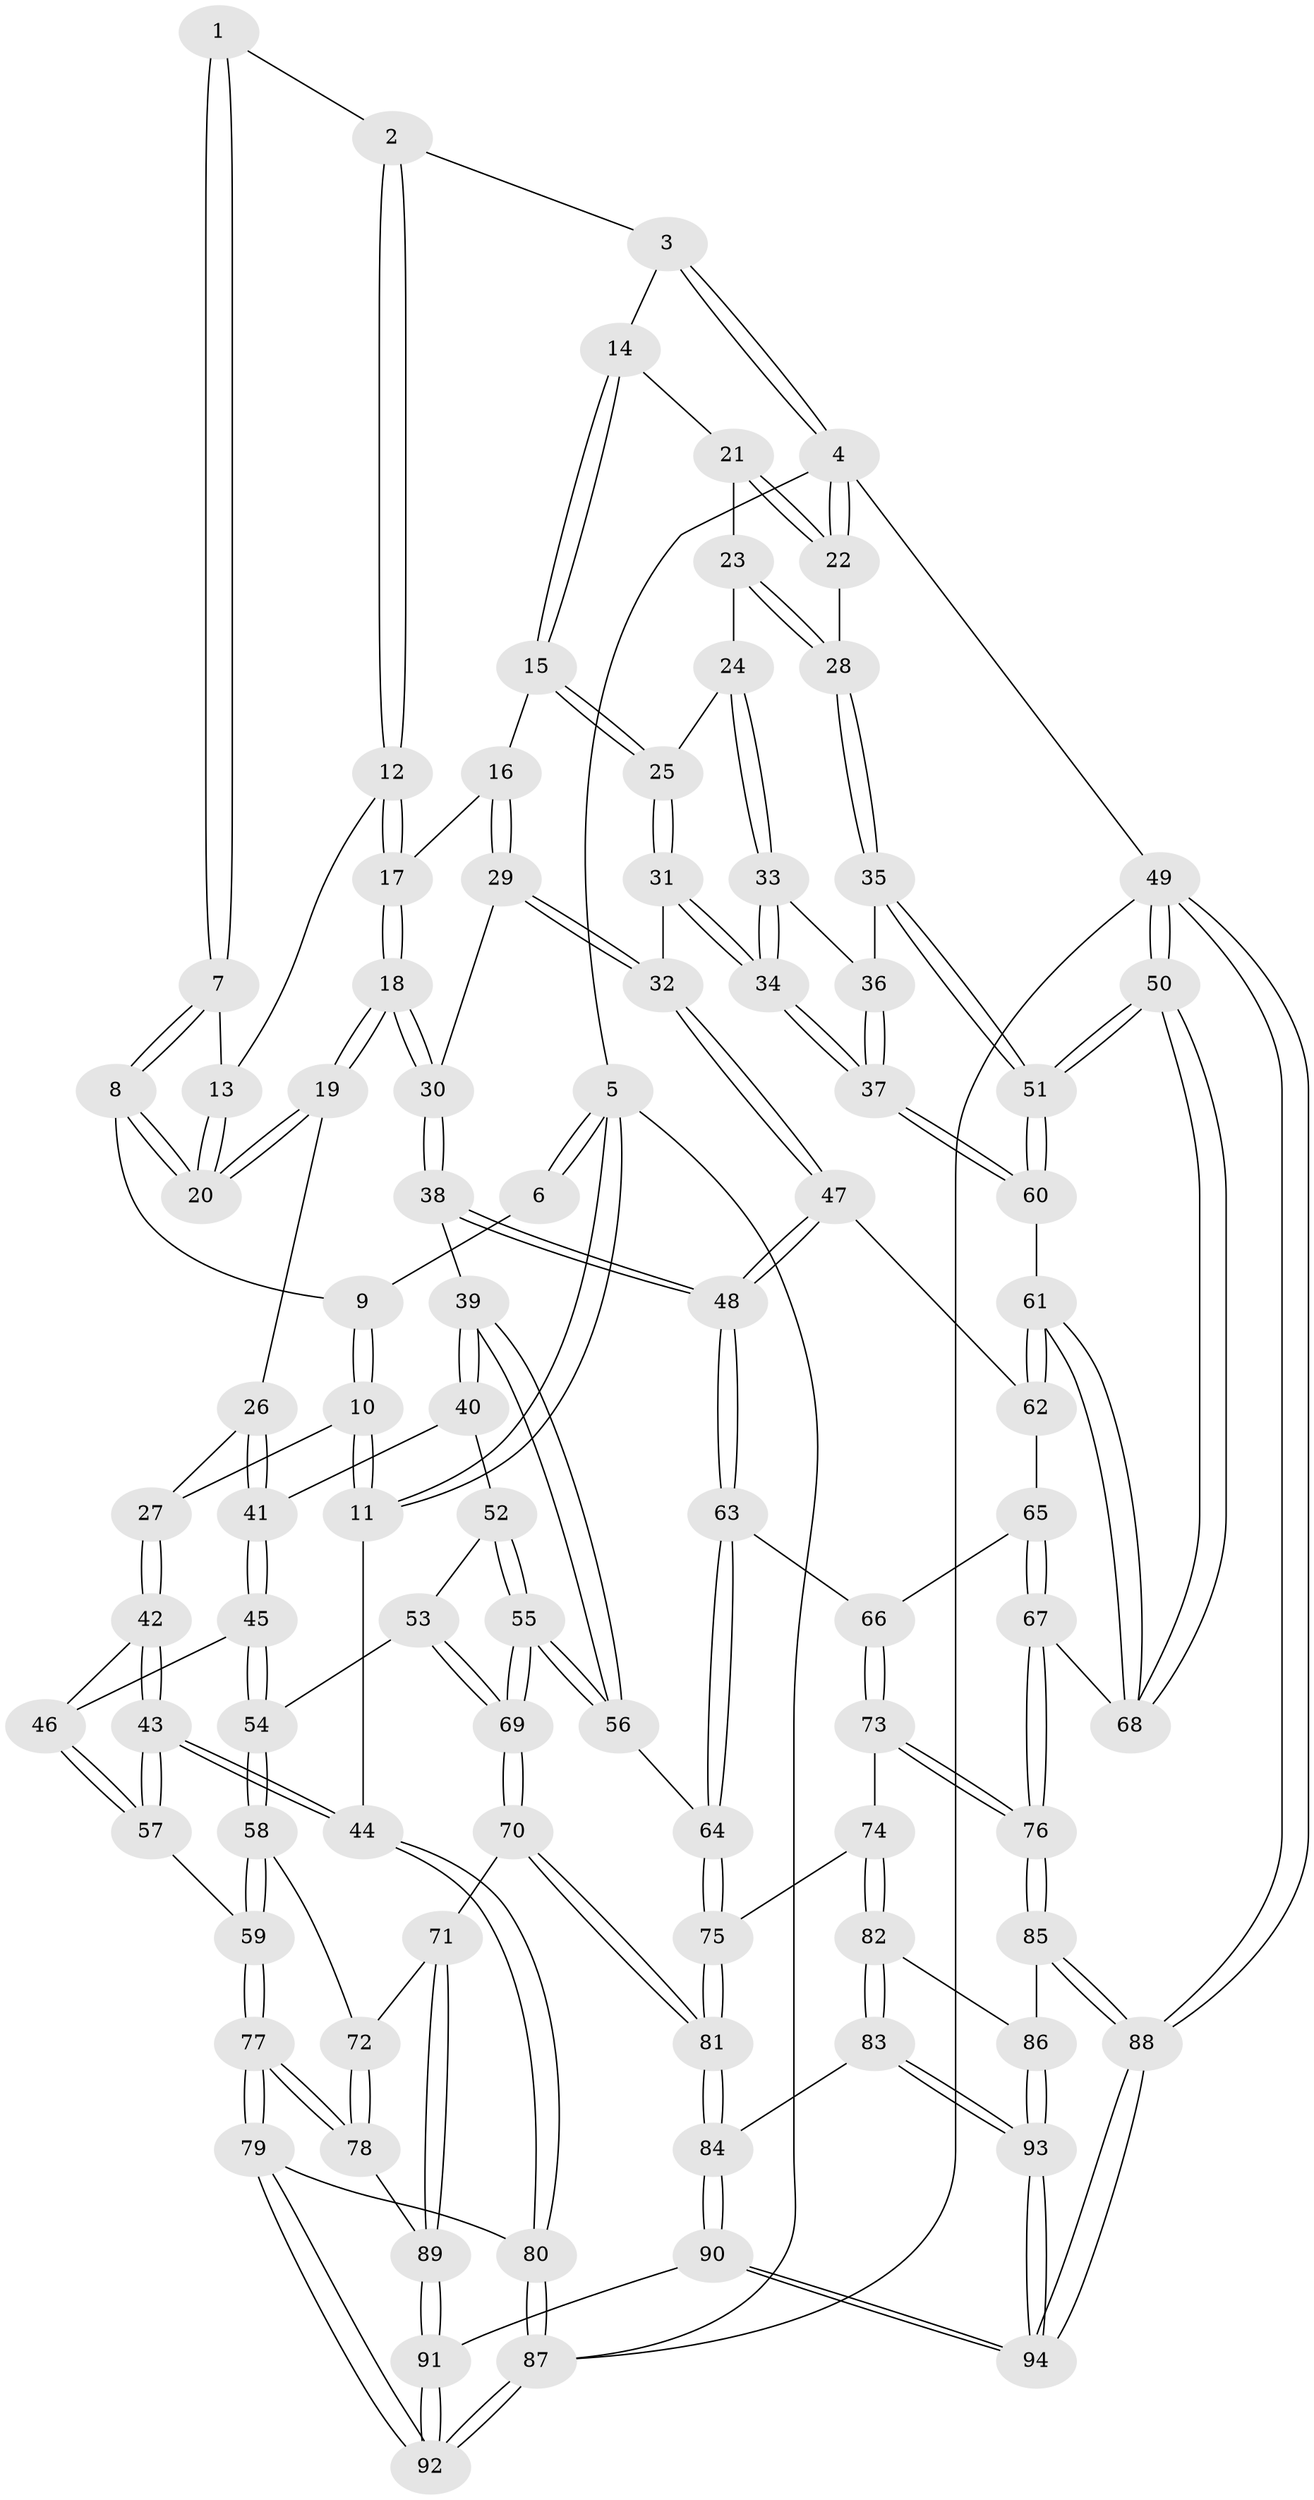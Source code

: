 // coarse degree distribution, {3: 0.42857142857142855, 9: 0.03571428571428571, 8: 0.03571428571428571, 4: 0.10714285714285714, 6: 0.07142857142857142, 5: 0.21428571428571427, 7: 0.03571428571428571, 2: 0.07142857142857142}
// Generated by graph-tools (version 1.1) at 2025/21/03/04/25 18:21:23]
// undirected, 94 vertices, 232 edges
graph export_dot {
graph [start="1"]
  node [color=gray90,style=filled];
  1 [pos="+0.3958479404913557+0"];
  2 [pos="+0.5097264417062672+0"];
  3 [pos="+0.5120550807562608+0"];
  4 [pos="+1+0"];
  5 [pos="+0+0"];
  6 [pos="+0.07139350938221023+0"];
  7 [pos="+0.3106898910907927+0.13474800549078103"];
  8 [pos="+0.2947318265418176+0.17928697724519652"];
  9 [pos="+0.11932538893771945+0.04779408752289079"];
  10 [pos="+0.09653533936429932+0.2558598787593365"];
  11 [pos="+0+0.22689408810041187"];
  12 [pos="+0.4729256548041466+0.14304858938086845"];
  13 [pos="+0.4264035917324838+0.15513820126173508"];
  14 [pos="+0.6497426956602919+0.10560085907479344"];
  15 [pos="+0.6290716791539237+0.2568020954639695"];
  16 [pos="+0.6283499292776309+0.2570644295637558"];
  17 [pos="+0.47608165836827837+0.18976782905532186"];
  18 [pos="+0.3540349747564646+0.33101467194311207"];
  19 [pos="+0.27827558166365546+0.301526000753925"];
  20 [pos="+0.2921972433086657+0.21426120467006293"];
  21 [pos="+0.7088201836535245+0.11176566547703913"];
  22 [pos="+1+0"];
  23 [pos="+0.8575687246270668+0.22048971163013453"];
  24 [pos="+0.7639139000365278+0.3224967048334937"];
  25 [pos="+0.7357722114078818+0.32361831272159497"];
  26 [pos="+0.2664784558367329+0.3048020094850884"];
  27 [pos="+0.16980151710526228+0.3120463660246886"];
  28 [pos="+1+0.007709505093512616"];
  29 [pos="+0.5271759390739187+0.3488080389286077"];
  30 [pos="+0.377960888406245+0.35304850116463005"];
  31 [pos="+0.6554947025523139+0.4733068692304403"];
  32 [pos="+0.6102677026198956+0.5015417521854401"];
  33 [pos="+0.780879968358287+0.34343513943469534"];
  34 [pos="+0.8446238963413389+0.5354093945091313"];
  35 [pos="+1+0.27751072638366764"];
  36 [pos="+0.9089898462516611+0.3823164492242383"];
  37 [pos="+0.8621720253198734+0.5556901439273353"];
  38 [pos="+0.40388795107608166+0.49961970046200616"];
  39 [pos="+0.39319865540580623+0.51531456815988"];
  40 [pos="+0.27201649366284236+0.537678502712432"];
  41 [pos="+0.25051051129101104+0.5265587778776606"];
  42 [pos="+0.1434638340615032+0.36739382153008715"];
  43 [pos="+0+0.5604091534893384"];
  44 [pos="+0+0.5588592655331815"];
  45 [pos="+0.1751964770633759+0.5405734980204967"];
  46 [pos="+0.1479250255471464+0.526043877409151"];
  47 [pos="+0.5993394176324411+0.5250025750591432"];
  48 [pos="+0.5670179202272897+0.5478983368497091"];
  49 [pos="+1+1"];
  50 [pos="+1+0.8659066888499337"];
  51 [pos="+1+0.5148163902323742"];
  52 [pos="+0.2720380775077+0.5400649970045825"];
  53 [pos="+0.2396979870712781+0.6573114827225288"];
  54 [pos="+0.21065533475820078+0.6517718123610556"];
  55 [pos="+0.3381859471030596+0.6892119793591823"];
  56 [pos="+0.3737175342974619+0.6719551573420274"];
  57 [pos="+0.006366981830622251+0.6074456172916254"];
  58 [pos="+0.18232550820396537+0.6670689918499432"];
  59 [pos="+0.060241260445275155+0.6648969148520555"];
  60 [pos="+0.8797387902287724+0.5865422684568223"];
  61 [pos="+0.8782067906333142+0.5890949152270751"];
  62 [pos="+0.6517489592026628+0.567521367159416"];
  63 [pos="+0.5618336008331681+0.5729018986911879"];
  64 [pos="+0.4536955704995271+0.6975338632002888"];
  65 [pos="+0.69720071669482+0.6563586592302515"];
  66 [pos="+0.6044700679717551+0.6791651564668909"];
  67 [pos="+0.8147566647279667+0.7270943516224847"];
  68 [pos="+0.8389948442628135+0.6923656250019394"];
  69 [pos="+0.3217260806153916+0.7001399943963701"];
  70 [pos="+0.2963892756608837+0.7906980532718484"];
  71 [pos="+0.2774728215046528+0.8032628608685533"];
  72 [pos="+0.17865875671710743+0.7204038143254733"];
  73 [pos="+0.5955051398320719+0.7292556872798021"];
  74 [pos="+0.5621237566530644+0.7595818926273616"];
  75 [pos="+0.4807286260949665+0.7355875906644262"];
  76 [pos="+0.8044148172397905+0.7661315661567851"];
  77 [pos="+0.08929833624388699+0.8188871048071527"];
  78 [pos="+0.11608824285593575+0.8149913343083931"];
  79 [pos="+0.08382801072068385+0.8252686929719893"];
  80 [pos="+0+0.8649489821058731"];
  81 [pos="+0.42281143279963024+0.8797473655180155"];
  82 [pos="+0.5966720751420137+0.8773355623751569"];
  83 [pos="+0.5015360010997144+0.9272413412236052"];
  84 [pos="+0.451397882482702+0.9511029648327209"];
  85 [pos="+0.8047961295845202+0.8102113754903497"];
  86 [pos="+0.6060337843579019+0.8797304756754272"];
  87 [pos="+0+1"];
  88 [pos="+1+1"];
  89 [pos="+0.2466903940023991+0.8315651426059811"];
  90 [pos="+0.3623712479236678+1"];
  91 [pos="+0.2488082472414867+1"];
  92 [pos="+0.13957421518626892+1"];
  93 [pos="+0.6905524952465383+1"];
  94 [pos="+0.8217822086718116+1"];
  1 -- 2;
  1 -- 7;
  1 -- 7;
  2 -- 3;
  2 -- 12;
  2 -- 12;
  3 -- 4;
  3 -- 4;
  3 -- 14;
  4 -- 5;
  4 -- 22;
  4 -- 22;
  4 -- 49;
  5 -- 6;
  5 -- 6;
  5 -- 11;
  5 -- 11;
  5 -- 87;
  6 -- 9;
  7 -- 8;
  7 -- 8;
  7 -- 13;
  8 -- 9;
  8 -- 20;
  8 -- 20;
  9 -- 10;
  9 -- 10;
  10 -- 11;
  10 -- 11;
  10 -- 27;
  11 -- 44;
  12 -- 13;
  12 -- 17;
  12 -- 17;
  13 -- 20;
  13 -- 20;
  14 -- 15;
  14 -- 15;
  14 -- 21;
  15 -- 16;
  15 -- 25;
  15 -- 25;
  16 -- 17;
  16 -- 29;
  16 -- 29;
  17 -- 18;
  17 -- 18;
  18 -- 19;
  18 -- 19;
  18 -- 30;
  18 -- 30;
  19 -- 20;
  19 -- 20;
  19 -- 26;
  21 -- 22;
  21 -- 22;
  21 -- 23;
  22 -- 28;
  23 -- 24;
  23 -- 28;
  23 -- 28;
  24 -- 25;
  24 -- 33;
  24 -- 33;
  25 -- 31;
  25 -- 31;
  26 -- 27;
  26 -- 41;
  26 -- 41;
  27 -- 42;
  27 -- 42;
  28 -- 35;
  28 -- 35;
  29 -- 30;
  29 -- 32;
  29 -- 32;
  30 -- 38;
  30 -- 38;
  31 -- 32;
  31 -- 34;
  31 -- 34;
  32 -- 47;
  32 -- 47;
  33 -- 34;
  33 -- 34;
  33 -- 36;
  34 -- 37;
  34 -- 37;
  35 -- 36;
  35 -- 51;
  35 -- 51;
  36 -- 37;
  36 -- 37;
  37 -- 60;
  37 -- 60;
  38 -- 39;
  38 -- 48;
  38 -- 48;
  39 -- 40;
  39 -- 40;
  39 -- 56;
  39 -- 56;
  40 -- 41;
  40 -- 52;
  41 -- 45;
  41 -- 45;
  42 -- 43;
  42 -- 43;
  42 -- 46;
  43 -- 44;
  43 -- 44;
  43 -- 57;
  43 -- 57;
  44 -- 80;
  44 -- 80;
  45 -- 46;
  45 -- 54;
  45 -- 54;
  46 -- 57;
  46 -- 57;
  47 -- 48;
  47 -- 48;
  47 -- 62;
  48 -- 63;
  48 -- 63;
  49 -- 50;
  49 -- 50;
  49 -- 88;
  49 -- 88;
  49 -- 87;
  50 -- 51;
  50 -- 51;
  50 -- 68;
  50 -- 68;
  51 -- 60;
  51 -- 60;
  52 -- 53;
  52 -- 55;
  52 -- 55;
  53 -- 54;
  53 -- 69;
  53 -- 69;
  54 -- 58;
  54 -- 58;
  55 -- 56;
  55 -- 56;
  55 -- 69;
  55 -- 69;
  56 -- 64;
  57 -- 59;
  58 -- 59;
  58 -- 59;
  58 -- 72;
  59 -- 77;
  59 -- 77;
  60 -- 61;
  61 -- 62;
  61 -- 62;
  61 -- 68;
  61 -- 68;
  62 -- 65;
  63 -- 64;
  63 -- 64;
  63 -- 66;
  64 -- 75;
  64 -- 75;
  65 -- 66;
  65 -- 67;
  65 -- 67;
  66 -- 73;
  66 -- 73;
  67 -- 68;
  67 -- 76;
  67 -- 76;
  69 -- 70;
  69 -- 70;
  70 -- 71;
  70 -- 81;
  70 -- 81;
  71 -- 72;
  71 -- 89;
  71 -- 89;
  72 -- 78;
  72 -- 78;
  73 -- 74;
  73 -- 76;
  73 -- 76;
  74 -- 75;
  74 -- 82;
  74 -- 82;
  75 -- 81;
  75 -- 81;
  76 -- 85;
  76 -- 85;
  77 -- 78;
  77 -- 78;
  77 -- 79;
  77 -- 79;
  78 -- 89;
  79 -- 80;
  79 -- 92;
  79 -- 92;
  80 -- 87;
  80 -- 87;
  81 -- 84;
  81 -- 84;
  82 -- 83;
  82 -- 83;
  82 -- 86;
  83 -- 84;
  83 -- 93;
  83 -- 93;
  84 -- 90;
  84 -- 90;
  85 -- 86;
  85 -- 88;
  85 -- 88;
  86 -- 93;
  86 -- 93;
  87 -- 92;
  87 -- 92;
  88 -- 94;
  88 -- 94;
  89 -- 91;
  89 -- 91;
  90 -- 91;
  90 -- 94;
  90 -- 94;
  91 -- 92;
  91 -- 92;
  93 -- 94;
  93 -- 94;
}
